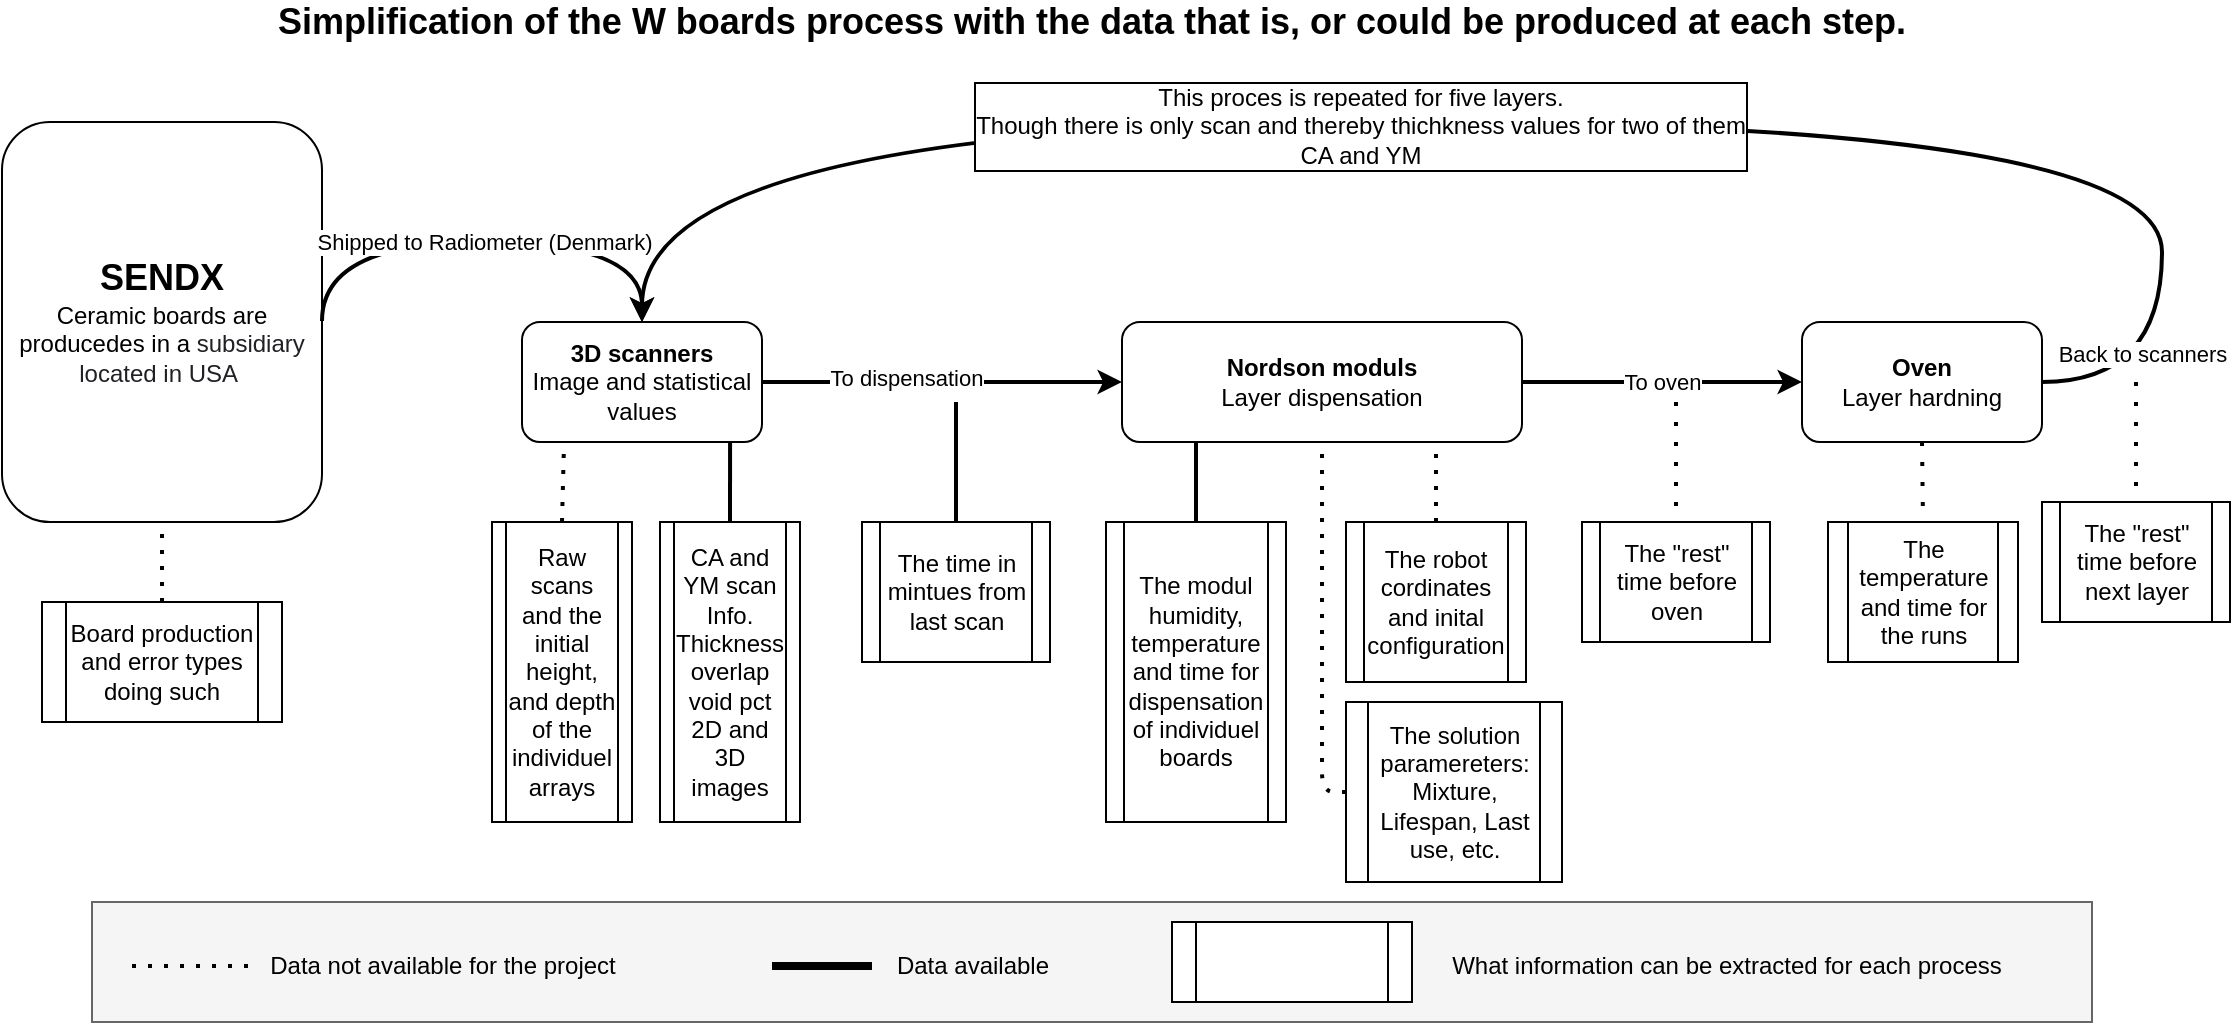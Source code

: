 <mxfile version="14.7.3" type="device"><diagram id="ZwKp9jHTVTaMgBS23arr" name="Page-1"><mxGraphModel dx="1422" dy="794" grid="1" gridSize="10" guides="1" tooltips="1" connect="1" arrows="1" fold="1" page="1" pageScale="1" pageWidth="1169" pageHeight="827" math="0" shadow="0"><root><mxCell id="0"/><mxCell id="1" parent="0"/><mxCell id="3Nxx8n-Gk5YmUKV0uWnK-46" value="" style="rounded=0;whiteSpace=wrap;html=1;fillColor=#f5f5f5;strokeColor=#666666;fontColor=#333333;" parent="1" vertex="1"><mxGeometry x="85" y="470" width="1000" height="60" as="geometry"/></mxCell><mxCell id="3Nxx8n-Gk5YmUKV0uWnK-2" value="&lt;b style=&quot;font-size: 18px&quot;&gt;SENDX&lt;br&gt;&lt;/b&gt;Ceramic boards are producedes in a&amp;nbsp;&lt;span style=&quot;font-family: inherit ; color: rgb(32 , 33 , 36) ; text-align: left&quot;&gt;subsidiary located in USA&lt;/span&gt;&amp;nbsp;" style="rounded=1;whiteSpace=wrap;html=1;" parent="1" vertex="1"><mxGeometry x="40" y="80" width="160" height="200" as="geometry"/></mxCell><mxCell id="3Nxx8n-Gk5YmUKV0uWnK-4" value="" style="endArrow=none;dashed=1;html=1;dashPattern=1 3;strokeWidth=2;" parent="1" edge="1"><mxGeometry width="50" height="50" relative="1" as="geometry"><mxPoint x="105" y="502" as="sourcePoint"/><mxPoint x="165" y="502" as="targetPoint"/></mxGeometry></mxCell><mxCell id="3Nxx8n-Gk5YmUKV0uWnK-5" value="Data not available for the project" style="text;html=1;align=center;verticalAlign=middle;resizable=0;points=[];autosize=1;" parent="1" vertex="1"><mxGeometry x="165" y="492" width="190" height="20" as="geometry"/></mxCell><mxCell id="3Nxx8n-Gk5YmUKV0uWnK-6" value="" style="endArrow=none;html=1;strokeWidth=4;" parent="1" edge="1"><mxGeometry width="50" height="50" relative="1" as="geometry"><mxPoint x="425" y="502" as="sourcePoint"/><mxPoint x="475" y="502" as="targetPoint"/></mxGeometry></mxCell><mxCell id="3Nxx8n-Gk5YmUKV0uWnK-7" value="Data available" style="text;html=1;align=center;verticalAlign=middle;resizable=0;points=[];autosize=1;" parent="1" vertex="1"><mxGeometry x="480" y="492" width="90" height="20" as="geometry"/></mxCell><mxCell id="3Nxx8n-Gk5YmUKV0uWnK-8" value="" style="endArrow=none;dashed=1;html=1;dashPattern=1 3;strokeWidth=2;" parent="1" edge="1"><mxGeometry width="50" height="50" relative="1" as="geometry"><mxPoint x="120" y="320" as="sourcePoint"/><mxPoint x="120" y="280" as="targetPoint"/></mxGeometry></mxCell><mxCell id="3Nxx8n-Gk5YmUKV0uWnK-9" value="Board production and error types doing such" style="shape=process;whiteSpace=wrap;html=1;backgroundOutline=1;" parent="1" vertex="1"><mxGeometry x="60" y="320" width="120" height="60" as="geometry"/></mxCell><mxCell id="3Nxx8n-Gk5YmUKV0uWnK-11" value="" style="shape=process;whiteSpace=wrap;html=1;backgroundOutline=1;" parent="1" vertex="1"><mxGeometry x="625" y="480" width="120" height="40" as="geometry"/></mxCell><mxCell id="3Nxx8n-Gk5YmUKV0uWnK-12" value="What information can be extracted for each process" style="text;html=1;align=center;verticalAlign=middle;resizable=0;points=[];autosize=1;" parent="1" vertex="1"><mxGeometry x="757" y="492" width="290" height="20" as="geometry"/></mxCell><mxCell id="3Nxx8n-Gk5YmUKV0uWnK-13" value="" style="endArrow=classic;html=1;strokeWidth=2;edgeStyle=orthogonalEdgeStyle;curved=1;" parent="1" edge="1"><mxGeometry width="50" height="50" relative="1" as="geometry"><mxPoint x="200" y="179.5" as="sourcePoint"/><mxPoint x="360" y="180" as="targetPoint"/><Array as="points"><mxPoint x="200" y="140"/><mxPoint x="360" y="140"/></Array></mxGeometry></mxCell><mxCell id="3Nxx8n-Gk5YmUKV0uWnK-14" value="Shipped to Radiometer (Denmark)" style="edgeLabel;html=1;align=center;verticalAlign=middle;resizable=0;points=[];" parent="3Nxx8n-Gk5YmUKV0uWnK-13" vertex="1" connectable="0"><mxGeometry x="-0.136" y="-1" relative="1" as="geometry"><mxPoint x="16.5" y="-1" as="offset"/></mxGeometry></mxCell><mxCell id="3Nxx8n-Gk5YmUKV0uWnK-15" value="&lt;b&gt;&lt;font style=&quot;font-size: 18px&quot;&gt;Simplification of the W boards process with the data that is, or could be produced at each step.&lt;/font&gt;&lt;/b&gt;" style="text;html=1;strokeColor=none;fillColor=none;align=center;verticalAlign=middle;whiteSpace=wrap;rounded=0;" parent="1" vertex="1"><mxGeometry x="137" y="20" width="896" height="20" as="geometry"/></mxCell><mxCell id="3Nxx8n-Gk5YmUKV0uWnK-17" value="&lt;span&gt;&lt;b&gt;3D scanners&lt;/b&gt;&lt;br&gt;Image and statistical values&lt;br&gt;&lt;/span&gt;" style="rounded=1;whiteSpace=wrap;html=1;" parent="1" vertex="1"><mxGeometry x="300" y="180" width="120" height="60" as="geometry"/></mxCell><mxCell id="3Nxx8n-Gk5YmUKV0uWnK-18" value="" style="endArrow=none;dashed=1;html=1;dashPattern=1 3;strokeWidth=2;entryX=0.175;entryY=1.017;entryDx=0;entryDy=0;entryPerimeter=0;exitX=0.5;exitY=0;exitDx=0;exitDy=0;" parent="1" source="3Nxx8n-Gk5YmUKV0uWnK-19" target="3Nxx8n-Gk5YmUKV0uWnK-17" edge="1"><mxGeometry width="50" height="50" relative="1" as="geometry"><mxPoint x="321" y="280" as="sourcePoint"/><mxPoint x="350" y="250" as="targetPoint"/></mxGeometry></mxCell><mxCell id="3Nxx8n-Gk5YmUKV0uWnK-19" value="Raw scans and the initial height, and depth of the individuel arrays" style="shape=process;whiteSpace=wrap;html=1;backgroundOutline=1;" parent="1" vertex="1"><mxGeometry x="285" y="280" width="70" height="150" as="geometry"/></mxCell><mxCell id="3Nxx8n-Gk5YmUKV0uWnK-20" value="" style="endArrow=none;html=1;strokeWidth=2;entryX=0.867;entryY=1;entryDx=0;entryDy=0;entryPerimeter=0;exitX=0.5;exitY=0;exitDx=0;exitDy=0;" parent="1" source="3Nxx8n-Gk5YmUKV0uWnK-21" target="3Nxx8n-Gk5YmUKV0uWnK-17" edge="1"><mxGeometry width="50" height="50" relative="1" as="geometry"><mxPoint x="390" y="280" as="sourcePoint"/><mxPoint x="440" y="270" as="targetPoint"/></mxGeometry></mxCell><mxCell id="3Nxx8n-Gk5YmUKV0uWnK-21" value="CA and YM scan&lt;br&gt;Info.&lt;br&gt;Thickness&lt;br&gt;overlap&lt;br&gt;void pct&lt;br&gt;2D and 3D images" style="shape=process;whiteSpace=wrap;html=1;backgroundOutline=1;" parent="1" vertex="1"><mxGeometry x="369" y="280" width="70" height="150" as="geometry"/></mxCell><mxCell id="3Nxx8n-Gk5YmUKV0uWnK-23" value="" style="endArrow=classic;html=1;strokeWidth=2;exitX=1;exitY=0.5;exitDx=0;exitDy=0;" parent="1" source="3Nxx8n-Gk5YmUKV0uWnK-17" edge="1"><mxGeometry width="50" height="50" relative="1" as="geometry"><mxPoint x="420" y="230" as="sourcePoint"/><mxPoint x="600" y="210" as="targetPoint"/></mxGeometry></mxCell><mxCell id="3Nxx8n-Gk5YmUKV0uWnK-24" value="To dispensation" style="edgeLabel;html=1;align=center;verticalAlign=middle;resizable=0;points=[];" parent="3Nxx8n-Gk5YmUKV0uWnK-23" vertex="1" connectable="0"><mxGeometry x="-0.2" y="2" relative="1" as="geometry"><mxPoint as="offset"/></mxGeometry></mxCell><mxCell id="3Nxx8n-Gk5YmUKV0uWnK-25" value="" style="endArrow=none;html=1;strokeWidth=2;entryX=0.5;entryY=0;entryDx=0;entryDy=0;dashed=1;dashPattern=1 4;" parent="1" target="3Nxx8n-Gk5YmUKV0uWnK-26" edge="1"><mxGeometry width="50" height="50" relative="1" as="geometry"><mxPoint x="877" y="220" as="sourcePoint"/><mxPoint x="480" y="280" as="targetPoint"/></mxGeometry></mxCell><mxCell id="3Nxx8n-Gk5YmUKV0uWnK-26" value="The &quot;rest&quot; time before oven" style="shape=process;whiteSpace=wrap;html=1;backgroundOutline=1;" parent="1" vertex="1"><mxGeometry x="830" y="280" width="94" height="60" as="geometry"/></mxCell><mxCell id="3Nxx8n-Gk5YmUKV0uWnK-27" value="&lt;font style=&quot;font-size: 12px&quot;&gt;&lt;b&gt;Nordson moduls&lt;/b&gt;&lt;br&gt;Layer dispensation&lt;br&gt;&lt;/font&gt;" style="rounded=1;whiteSpace=wrap;html=1;" parent="1" vertex="1"><mxGeometry x="600" y="180" width="200" height="60" as="geometry"/></mxCell><mxCell id="3Nxx8n-Gk5YmUKV0uWnK-28" value="" style="endArrow=none;html=1;strokeWidth=2;exitX=0.5;exitY=0;exitDx=0;exitDy=0;" parent="1" source="3Nxx8n-Gk5YmUKV0uWnK-30" edge="1"><mxGeometry width="50" height="50" relative="1" as="geometry"><mxPoint x="660" y="280" as="sourcePoint"/><mxPoint x="637" y="240" as="targetPoint"/></mxGeometry></mxCell><mxCell id="3Nxx8n-Gk5YmUKV0uWnK-30" value="The modul humidity, temperature and time for dispensation of individuel boards" style="shape=process;whiteSpace=wrap;html=1;backgroundOutline=1;" parent="1" vertex="1"><mxGeometry x="592" y="280" width="90" height="150" as="geometry"/></mxCell><mxCell id="3Nxx8n-Gk5YmUKV0uWnK-32" value="The robot cordinates and inital configuration" style="shape=process;whiteSpace=wrap;html=1;backgroundOutline=1;" parent="1" vertex="1"><mxGeometry x="712" y="280" width="90" height="80" as="geometry"/></mxCell><mxCell id="3Nxx8n-Gk5YmUKV0uWnK-33" value="" style="endArrow=none;dashed=1;html=1;dashPattern=1 3;strokeWidth=2;entryX=0.785;entryY=1.017;entryDx=0;entryDy=0;exitX=0.5;exitY=0;exitDx=0;exitDy=0;entryPerimeter=0;" parent="1" source="3Nxx8n-Gk5YmUKV0uWnK-32" target="3Nxx8n-Gk5YmUKV0uWnK-27" edge="1"><mxGeometry width="50" height="50" relative="1" as="geometry"><mxPoint x="330" y="290" as="sourcePoint"/><mxPoint x="331" y="251.02" as="targetPoint"/></mxGeometry></mxCell><mxCell id="3Nxx8n-Gk5YmUKV0uWnK-34" value="To oven" style="endArrow=classic;html=1;strokeWidth=2;" parent="1" edge="1"><mxGeometry width="50" height="50" relative="1" as="geometry"><mxPoint x="800" y="210" as="sourcePoint"/><mxPoint x="940" y="210" as="targetPoint"/></mxGeometry></mxCell><mxCell id="3Nxx8n-Gk5YmUKV0uWnK-35" value="The time in mintues from last scan" style="shape=process;whiteSpace=wrap;html=1;backgroundOutline=1;" parent="1" vertex="1"><mxGeometry x="470" y="280" width="94" height="70" as="geometry"/></mxCell><mxCell id="3Nxx8n-Gk5YmUKV0uWnK-36" value="" style="endArrow=none;html=1;strokeWidth=2;" parent="1" edge="1"><mxGeometry width="50" height="50" relative="1" as="geometry"><mxPoint x="517" y="220" as="sourcePoint"/><mxPoint x="517" y="280" as="targetPoint"/></mxGeometry></mxCell><mxCell id="3Nxx8n-Gk5YmUKV0uWnK-41" style="edgeStyle=orthogonalEdgeStyle;curved=1;rounded=0;orthogonalLoop=1;jettySize=auto;html=1;exitX=1;exitY=0.5;exitDx=0;exitDy=0;entryX=0.5;entryY=0;entryDx=0;entryDy=0;strokeWidth=2;" parent="1" source="3Nxx8n-Gk5YmUKV0uWnK-37" target="3Nxx8n-Gk5YmUKV0uWnK-17" edge="1"><mxGeometry relative="1" as="geometry"><Array as="points"><mxPoint x="1120" y="210"/><mxPoint x="1120" y="80"/><mxPoint x="360" y="80"/></Array></mxGeometry></mxCell><mxCell id="3Nxx8n-Gk5YmUKV0uWnK-42" value="Back to scanners" style="edgeLabel;html=1;align=center;verticalAlign=middle;resizable=0;points=[];" parent="3Nxx8n-Gk5YmUKV0uWnK-41" vertex="1" connectable="0"><mxGeometry x="-0.926" y="14" relative="1" as="geometry"><mxPoint x="11" as="offset"/></mxGeometry></mxCell><mxCell id="3Nxx8n-Gk5YmUKV0uWnK-45" value="&lt;font style=&quot;font-size: 12px&quot;&gt;This proces is repeated for five layers. &lt;br&gt;Though there is only scan and thereby thichkness values for two of them&lt;br&gt;CA and YM&lt;br&gt;&lt;/font&gt;" style="edgeLabel;html=1;align=center;verticalAlign=middle;resizable=0;points=[];labelBorderColor=#000000;" parent="3Nxx8n-Gk5YmUKV0uWnK-41" vertex="1" connectable="0"><mxGeometry x="0.126" y="2" relative="1" as="geometry"><mxPoint as="offset"/></mxGeometry></mxCell><mxCell id="3Nxx8n-Gk5YmUKV0uWnK-37" value="&lt;font style=&quot;font-size: 12px&quot;&gt;&lt;b&gt;Oven&lt;/b&gt;&lt;br&gt;Layer hardning&lt;br&gt;&lt;/font&gt;" style="rounded=1;whiteSpace=wrap;html=1;" parent="1" vertex="1"><mxGeometry x="940" y="180" width="120" height="60" as="geometry"/></mxCell><mxCell id="3Nxx8n-Gk5YmUKV0uWnK-38" value="The temperature and time for the runs" style="shape=process;whiteSpace=wrap;html=1;backgroundOutline=1;" parent="1" vertex="1"><mxGeometry x="953" y="280" width="95" height="70" as="geometry"/></mxCell><mxCell id="3Nxx8n-Gk5YmUKV0uWnK-39" value="" style="endArrow=none;html=1;strokeWidth=2;dashed=1;dashPattern=1 4;entryX=0.5;entryY=0;entryDx=0;entryDy=0;" parent="1" target="3Nxx8n-Gk5YmUKV0uWnK-38" edge="1"><mxGeometry width="50" height="50" relative="1" as="geometry"><mxPoint x="1000" y="240" as="sourcePoint"/><mxPoint x="1000" y="290" as="targetPoint"/></mxGeometry></mxCell><mxCell id="3Nxx8n-Gk5YmUKV0uWnK-43" value="" style="endArrow=none;html=1;strokeWidth=2;entryX=0.5;entryY=0;entryDx=0;entryDy=0;dashed=1;dashPattern=1 4;" parent="1" target="3Nxx8n-Gk5YmUKV0uWnK-44" edge="1"><mxGeometry width="50" height="50" relative="1" as="geometry"><mxPoint x="1107" y="210" as="sourcePoint"/><mxPoint x="710" y="270" as="targetPoint"/></mxGeometry></mxCell><mxCell id="3Nxx8n-Gk5YmUKV0uWnK-44" value="The &quot;rest&quot; time before next layer" style="shape=process;whiteSpace=wrap;html=1;backgroundOutline=1;" parent="1" vertex="1"><mxGeometry x="1060" y="270" width="94" height="60" as="geometry"/></mxCell><mxCell id="43aSF_R3-FbNHxeW03rW-1" value="" style="endArrow=none;dashed=1;html=1;dashPattern=1 3;strokeWidth=2;entryX=0.5;entryY=1;entryDx=0;entryDy=0;exitX=0;exitY=0.5;exitDx=0;exitDy=0;edgeStyle=orthogonalEdgeStyle;" edge="1" parent="1" source="43aSF_R3-FbNHxeW03rW-2" target="3Nxx8n-Gk5YmUKV0uWnK-27"><mxGeometry width="50" height="50" relative="1" as="geometry"><mxPoint x="700" y="400" as="sourcePoint"/><mxPoint x="767" y="251.02" as="targetPoint"/></mxGeometry></mxCell><mxCell id="43aSF_R3-FbNHxeW03rW-2" value="The solution paramereters:&lt;br&gt;Mixture, Lifespan, Last use, etc." style="shape=process;whiteSpace=wrap;html=1;backgroundOutline=1;" vertex="1" parent="1"><mxGeometry x="712" y="370" width="108" height="90" as="geometry"/></mxCell></root></mxGraphModel></diagram></mxfile>